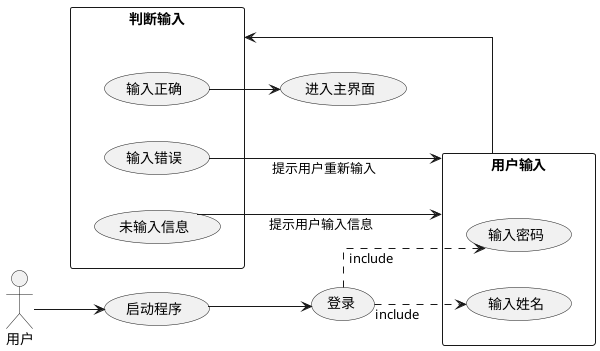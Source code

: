 @startuml
'https://plantuml.com/use-case-diagram

skinparam defaultFontName "OppoSans M"
skinparam linetype polyline
skinparam linetype ortho
left to right direction
actor 用户

用户-->(启动程序)

启动程序-->(登录)

rectangle 用户输入{
    usecase “输入姓名”
    登录 ..> 输入姓名 : include
    usecase “输入密码”
    登录 .> 输入密码 : include
}

用户输入 --> (判断输入)

rectangle 判断输入{
    usecase “输入正确”
    usecase “输入错误”
    usecase “未输入信息”
}

usecase 进入主界面
输入正确 --> 进入主界面
输入错误 ---> 用户输入 : 提示用户重新输入
未输入信息 ---> 用户输入 : 提示用户输入信息
@enduml